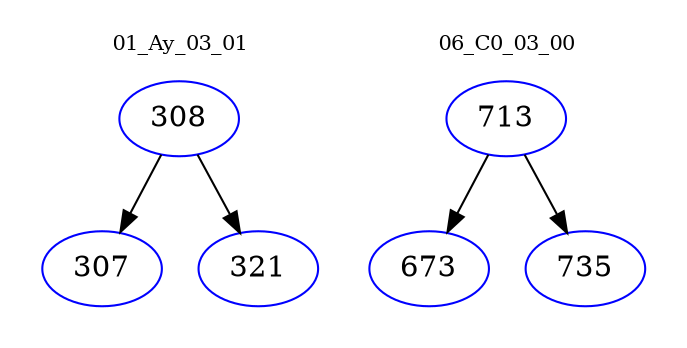 digraph{
subgraph cluster_0 {
color = white
label = "01_Ay_03_01";
fontsize=10;
T0_308 [label="308", color="blue"]
T0_308 -> T0_307 [color="black"]
T0_307 [label="307", color="blue"]
T0_308 -> T0_321 [color="black"]
T0_321 [label="321", color="blue"]
}
subgraph cluster_1 {
color = white
label = "06_C0_03_00";
fontsize=10;
T1_713 [label="713", color="blue"]
T1_713 -> T1_673 [color="black"]
T1_673 [label="673", color="blue"]
T1_713 -> T1_735 [color="black"]
T1_735 [label="735", color="blue"]
}
}
